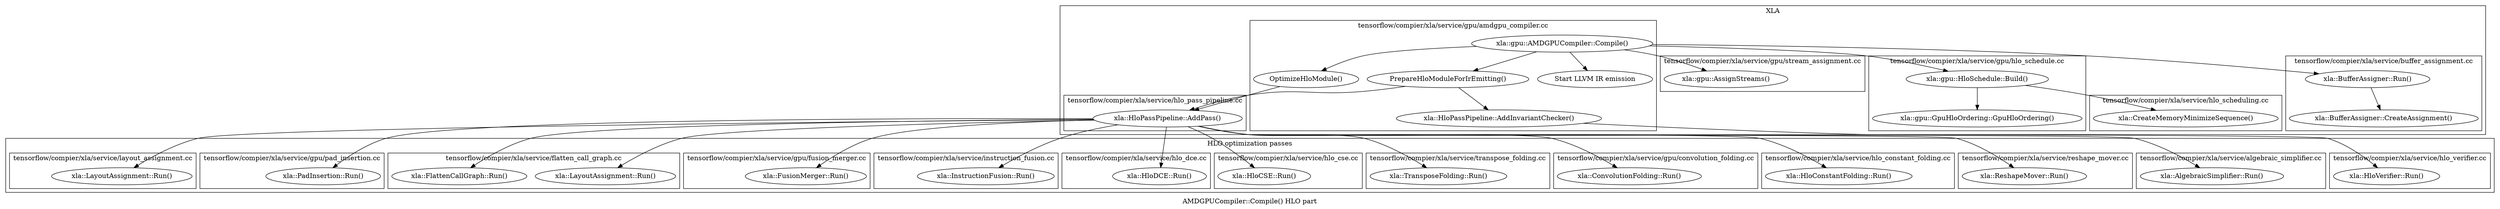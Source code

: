 digraph 06 {
  label = "AMDGPUCompiler::Compile() HLO part";

  subgraph cluster_xla {
    label = "XLA";

    subgraph cluster_amdgpu_compuiler_cc {
      label = "tensorflow/compier/xla/service/gpu/amdgpu_compiler.cc";
      URL="https://github.com/ROCmSoftwarePlatform/tensorflow/blob/rocm-v1/tensorflow/compiler/xla/service/gpu/amdgpu_compiler.cc";

      00 [label="xla::gpu::AMDGPUCompiler::Compile()" URL="https://github.com/ROCmSoftwarePlatform/tensorflow/blob/rocm-v1/tensorflow/compiler/xla/service/gpu/amdgpu_compiler.cc#L194"];
      01 [label="OptimizeHloModule()" URL="https://github.com/ROCmSoftwarePlatform/tensorflow/blob/rocm-v1/tensorflow/compiler/xla/service/gpu/amdgpu_compiler.cc#L122"];
      12 [label="PrepareHloModuleForIrEmitting()" URL="https://github.com/ROCmSoftwarePlatform/tensorflow/blob/rocm-v1/tensorflow/compiler/xla/service/gpu/amdgpu_compiler.cc#L159"];
      13 [label="Create LLVM module" URL="https://github.com/ROCmSoftwarePlatform/tensorflow/blob/rocm-v1/tensorflow/compiler/xla/service/gpu/amdgpu_compiler.cc#L213"];
      25 [label="Start LLVM IR emission" URL="https://github.com/ROCmSoftwarePlatform/tensorflow/blob/rocm-v1/tensorflow/compiler/xla/service/gpu/amdgpu_compiler.cc#L243"];

      00 -> 01;
      00 -> 12;
      00 -> 25;
    }

    subgraph cluster_stream_assignment_cc {
      label = "tensorflow/compier/xla/service/gpu/stream_assignment.cc";
      URL="https://github.com/ROCmSoftwarePlatform/tensorflow/blob/rocm-v1/tensorflow/compiler/xla/service/gpu/stream_assignment.cc";

      19 [label="xla::gpu::AssignStreams()" URL="https://github.com/ROCmSoftwarePlatform/tensorflow/blob/rocm-v1/tensorflow/compiler/xla/service/gpu/stream_assignment.cc#L115"];

      00 -> 19;
    }
 
    subgraph cluster_hlo_schedule_cc {
      label = "tensorflow/compier/xla/service/gpu/hlo_schedule.cc";
      URL="https://github.com/ROCmSoftwarePlatform/tensorflow/blob/rocm-v1/tensorflow/compiler/xla/service/gpu/hlo_schedule.cc";

      20 [label="xla::gpu::HloSchedule::Build()" URL="https://github.com/ROCmSoftwarePlatform/tensorflow/blob/rocm-v1/tensorflow/compiler/xla/service/gpu/hlo_schedule.cc#L189"];
      22 [label="xla::gpu::GpuHloOrdering::GpuHloOrdering()" URL="https://github.com/ROCmSoftwarePlatform/tensorflow/blob/rocm-v1/tensorflow/compiler/xla/service/gpu/hlo_schedule.cc#L55"];

      00 -> 20;
      20 -> 22;
    }

    subgraph cluster_hlo_scheduleing_cc {
      label = "tensorflow/compier/xla/service/hlo_scheduling.cc";
      URL="https://github.com/ROCmSoftwarePlatform/tensorflow/blob/rocm-v1/tensorflow/compiler/xla/service/hlo_scheduling.cc";

      21 [label="xla::CreateMemoryMinimizeSequence()" URL="https://github.com/ROCmSoftwarePlatform/tensorflow/blob/rocm-v1/tensorflow/compiler/xla/service/hlo_scheduling.cc#L356"];

      20 -> 21;
    }

    subgraph cluster_buffer_assignment_cc {
      label = "tensorflow/compier/xla/service/buffer_assignment.cc";
      URL="https://github.com/ROCmSoftwarePlatform/tensorflow/blob/rocm-v1/tensorflow/compiler/xla/service/buffer_assignment.cc";

      23 [label="xla::BufferAssigner::Run()" URL="https://github.com/ROCmSoftwarePlatform/tensorflow/blob/rocm-v1/tensorflow/compiler/xla/service/buffer_assignment.cc#L584"];
      24 [label="xla::BufferAssigner::CreateAssignment()" URL="https://github.com/ROCmSoftwarePlatform/tensorflow/blob/rocm-v1/tensorflow/compiler/xla/service/buffer_assignment.cc#L1328"];

      00 -> 23;
      23 -> 24;
    }

    subgraph cluster_hlo_pass_pipeline_cc {
      label = "tensorflow/compier/xla/service/hlo_pass_pipeline.cc";
      URL="https://github.com/ROCmSoftwarePlatform/tensorflow/blob/rocm-v1/tensorflow/compiler/xla/service/hlo_pass_pipeline.cc";

      02 [label="xla::HloPassPipeline::AddPass()" URL="https://github.com/ROCmSoftwarePlatform/tensorflow/blob/rocm-v1/tensorflow/compiler/xla/service/hlo_pass_pipeline.h#L46"];
      13 [label="xla::HloPassPipeline::AddInvariantChecker()" URL="https://github.com/ROCmSoftwarePlatform/tensorflow/blob/rocm-v1/tensorflow/compiler/xla/service/hlo_pass_pipeline.h#L57"];

      01 -> 02;
      12 -> 13;
      12 -> 02;
    }
  }

  subgraph cluster_hlo_pass {
    label = "HLO optimization passes";

    subgraph cluster_algebraic_simplifier_cc {
      label = "tensorflow/compier/xla/service/algebraic_simplifier.cc";
      URL="https://github.com/ROCmSoftwarePlatform/tensorflow/blob/rocm-v1/tensorflow/compiler/xla/service/algebraic_simplifier.cc";

      03 [label="xla::AlgebraicSimplifier::Run()" URL="https://github.com/ROCmSoftwarePlatform/tensorflow/blob/rocm-v1/tensorflow/compiler/xla/service/algebraic_simplifier.cc#L1581"];

      02 -> 03;
    }

    subgraph cluster_reshape_mover_cc {
      label = "tensorflow/compier/xla/service/reshape_mover.cc";
      URL="https://github.com/ROCmSoftwarePlatform/tensorflow/blob/rocm-v1/tensorflow/compiler/xla/service/reshape_mover.cc";

      04 [label="xla::ReshapeMover::Run()" URL="https://github.com/ROCmSoftwarePlatform/tensorflow/blob/rocm-v1/tensorflow/compiler/xla/service/reshape_mover.cc#L313"];

      02 -> 04;
    }

    subgraph cluster_hlo_constant_folding_cc {
      label = "tensorflow/compier/xla/service/hlo_constant_folding.cc";
      URL="https://github.com/ROCmSoftwarePlatform/tensorflow/blob/rocm-v1/tensorflow/compiler/xla/service/hlo_constant_folding.cc";

      05 [label="xla::HloConstantFolding::Run()" URL="https://github.com/ROCmSoftwarePlatform/tensorflow/blob/rocm-v1/tensorflow/compiler/xla/service/hlo_constant_folding.cc#L37"];

      02 -> 05;
    }

    subgraph cluster_convolution_folding_cc {
      label = "tensorflow/compier/xla/service/gpu/convolution_folding.cc";
      URL="https://github.com/ROCmSoftwarePlatform/tensorflow/blob/rocm-v1/tensorflow/compiler/xla/service/gpu/convolution_folding.cc";

      06 [label="xla::ConvolutionFolding::Run()" URL="https://github.com/ROCmSoftwarePlatform/tensorflow/blob/rocm-v1/tensorflow/compiler/xla/service/gpu/convolution_folding.cc#L392"];

      02 -> 06;
    }

    subgraph cluster_transpose_folding_cc {
      label = "tensorflow/compier/xla/service/transpose_folding.cc";
      URL="https://github.com/ROCmSoftwarePlatform/tensorflow/blob/rocm-v1/tensorflow/compiler/xla/service/transpose_folding.cc";

      07 [label="xla::TransposeFolding::Run()" URL="https://github.com/ROCmSoftwarePlatform/tensorflow/blob/rocm-v1/tensorflow/compiler/xla/service/gpu/transpose_folding.cc#L144"];

      02 -> 07;
    }

    subgraph cluster_hlo_cse_cc {
      label = "tensorflow/compier/xla/service/hlo_cse.cc";
      URL="https://github.com/ROCmSoftwarePlatform/tensorflow/blob/rocm-v1/tensorflow/compiler/xla/service/hlo_cse.cc";

      08 [label="xla::HloCSE::Run()" URL="https://github.com/ROCmSoftwarePlatform/tensorflow/blob/rocm-v1/tensorflow/compiler/xla/service/hlo_cse.cc#L92"];

      02 -> 08;
    }

    subgraph cluster_hlo_dce_cc {
      label = "tensorflow/compier/xla/service/hlo_dce.cc";
      URL="https://github.com/ROCmSoftwarePlatform/tensorflow/blob/rocm-v1/tensorflow/compiler/xla/service/hlo_dce.cc";

      09 [label="xla::HloDCE::Run()" URL="https://github.com/ROCmSoftwarePlatform/tensorflow/blob/rocm-v1/tensorflow/compiler/xla/service/hlo_dce.cc#L37"];

      02 -> 09;
    }

    subgraph cluster_instruction_fusion_cc {
      label = "tensorflow/compier/xla/service/instruction_fusion.cc";
      URL="https://github.com/ROCmSoftwarePlatform/tensorflow/blob/rocm-v1/tensorflow/compiler/xla/service/instruction_fusion.cc";

      10 [label="xla::InstructionFusion::Run()" URL="https://github.com/ROCmSoftwarePlatform/tensorflow/blob/rocm-v1/tensorflow/compiler/xla/service/instruction_fusion.cc#L211"];

      02 -> 10;
    }

    subgraph cluster_fusion_merger_cc {
      label = "tensorflow/compier/xla/service/gpu/fusion_merger.cc";
      URL="https://github.com/ROCmSoftwarePlatform/tensorflow/blob/rocm-v1/tensorflow/compiler/xla/service/gpu/fusion_merger.cc";

      11 [label="xla::FusionMerger::Run()" URL="https://github.com/ROCmSoftwarePlatform/tensorflow/blob/rocm-v1/tensorflow/compiler/xla/service/gpu/fusion_merger.cc#L293"];

      02 -> 11;
    }

    subgraph cluster_hlo_verifier_cc {
      label = "tensorflow/compier/xla/service/hlo_verifier.cc";
      URL="https://github.com/ROCmSoftwarePlatform/tensorflow/blob/rocm-v1/tensorflow/compiler/xla/service/hlo_verifier.cc";

      14 [label="xla::HloVerifier::Run()" URL="https://github.com/ROCmSoftwarePlatform/tensorflow/blob/rocm-v1/tensorflow/compiler/xla/service/hlo_verifier.cc#L21"];

      13 -> 14;
    }

    subgraph cluster_pad_insertion_cc {
      label = "tensorflow/compier/xla/service/gpu/pad_insertion.cc";
      URL="https://github.com/ROCmSoftwarePlatform/tensorflow/blob/rocm-v1/tensorflow/compiler/xla/service/gpu/pad_insertion.cc";

      15 [label="xla::PadInsertion::Run()" URL="https://github.com/ROCmSoftwarePlatform/tensorflow/blob/rocm-v1/tensorflow/compiler/xla/service/gpu/pad_insertion.cc#L389"];

      02 -> 15;
    }

    subgraph cluster_layout_assignment_cc {
      label = "tensorflow/compier/xla/service/layout_assignment.cc";
      URL="https://github.com/ROCmSoftwarePlatform/tensorflow/blob/rocm-v1/tensorflow/compiler/xla/service/layout_assignment.cc";

      16 [label="xla::LayoutAssignment::Run()" URL="https://github.com/ROCmSoftwarePlatform/tensorflow/blob/rocm-v1/tensorflow/compiler/xla/service/layout_assignment.cc#L1343"];

      02 -> 16;
    }

    subgraph cluster_copy_insertion_cc {
      label = "tensorflow/compier/xla/service/copy_insertion.cc";
      URL="https://github.com/ROCmSoftwarePlatform/tensorflow/blob/rocm-v1/tensorflow/compiler/xla/service/copy_insertion.cc";

      17 [label="xla::LayoutAssignment::Run()" URL="https://github.com/ROCmSoftwarePlatform/tensorflow/blob/rocm-v1/tensorflow/compiler/xla/service/copy_insertion.cc#L525"];

      02 -> 17;
    }

    subgraph cluster_copy_insertion_cc {
      label = "tensorflow/compier/xla/service/flatten_call_graph.cc";
      URL="https://github.com/ROCmSoftwarePlatform/tensorflow/blob/rocm-v1/tensorflow/compiler/xla/service/flatten_call_graph.cc";

      18 [label="xla::FlattenCallGraph::Run()" URL="https://github.com/ROCmSoftwarePlatform/tensorflow/blob/rocm-v1/tensorflow/compiler/xla/service/flatten_call_graph.cc#L102"];

      02 -> 18;
    }
  }
}
